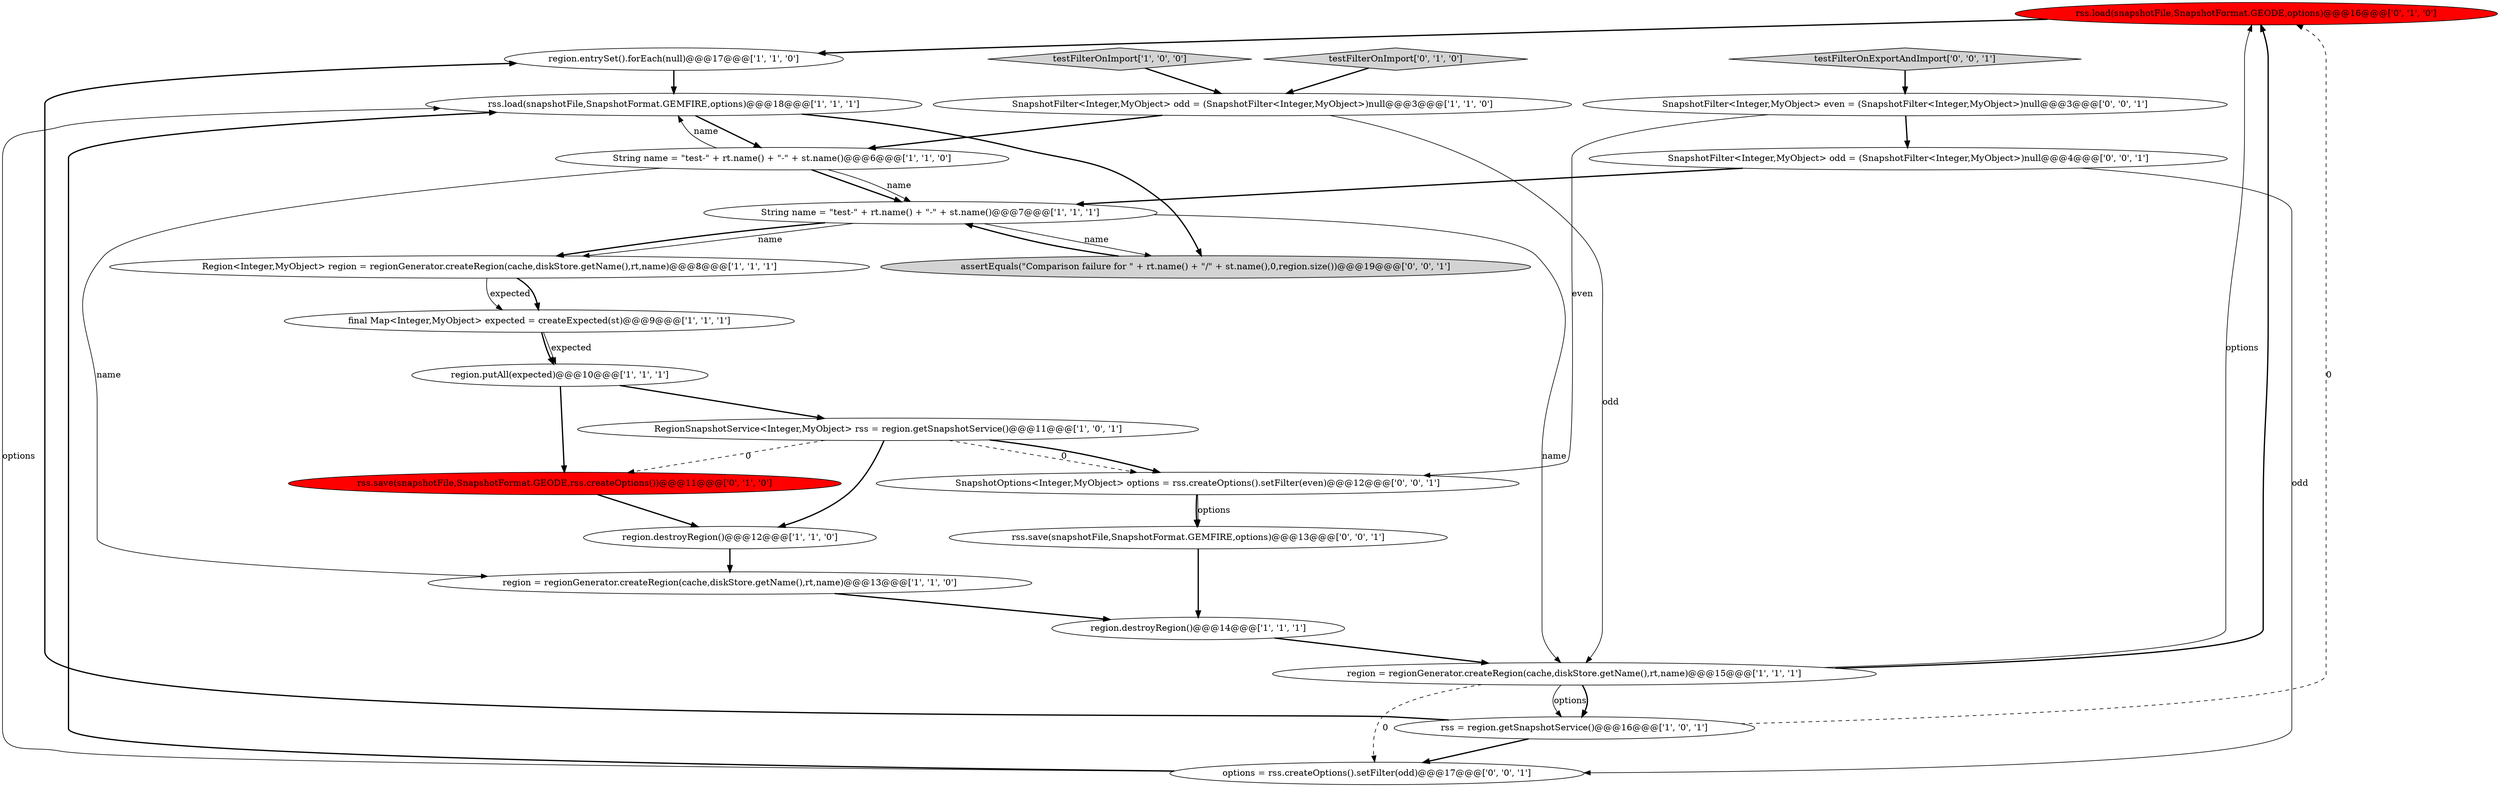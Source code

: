 digraph {
16 [style = filled, label = "rss.load(snapshotFile,SnapshotFormat.GEODE,options)@@@16@@@['0', '1', '0']", fillcolor = red, shape = ellipse image = "AAA1AAABBB2BBB"];
5 [style = filled, label = "String name = \"test-\" + rt.name() + \"-\" + st.name()@@@6@@@['1', '1', '0']", fillcolor = white, shape = ellipse image = "AAA0AAABBB1BBB"];
22 [style = filled, label = "assertEquals(\"Comparison failure for \" + rt.name() + \"/\" + st.name(),0,region.size())@@@19@@@['0', '0', '1']", fillcolor = lightgray, shape = ellipse image = "AAA0AAABBB3BBB"];
0 [style = filled, label = "RegionSnapshotService<Integer,MyObject> rss = region.getSnapshotService()@@@11@@@['1', '0', '1']", fillcolor = white, shape = ellipse image = "AAA0AAABBB1BBB"];
18 [style = filled, label = "testFilterOnExportAndImport['0', '0', '1']", fillcolor = lightgray, shape = diamond image = "AAA0AAABBB3BBB"];
15 [style = filled, label = "rss.save(snapshotFile,SnapshotFormat.GEODE,rss.createOptions())@@@11@@@['0', '1', '0']", fillcolor = red, shape = ellipse image = "AAA1AAABBB2BBB"];
12 [style = filled, label = "region.destroyRegion()@@@12@@@['1', '1', '0']", fillcolor = white, shape = ellipse image = "AAA0AAABBB1BBB"];
11 [style = filled, label = "SnapshotFilter<Integer,MyObject> odd = (SnapshotFilter<Integer,MyObject>)null@@@3@@@['1', '1', '0']", fillcolor = white, shape = ellipse image = "AAA0AAABBB1BBB"];
2 [style = filled, label = "region.entrySet().forEach(null)@@@17@@@['1', '1', '0']", fillcolor = white, shape = ellipse image = "AAA0AAABBB1BBB"];
6 [style = filled, label = "region = regionGenerator.createRegion(cache,diskStore.getName(),rt,name)@@@13@@@['1', '1', '0']", fillcolor = white, shape = ellipse image = "AAA0AAABBB1BBB"];
4 [style = filled, label = "final Map<Integer,MyObject> expected = createExpected(st)@@@9@@@['1', '1', '1']", fillcolor = white, shape = ellipse image = "AAA0AAABBB1BBB"];
1 [style = filled, label = "region = regionGenerator.createRegion(cache,diskStore.getName(),rt,name)@@@15@@@['1', '1', '1']", fillcolor = white, shape = ellipse image = "AAA0AAABBB1BBB"];
23 [style = filled, label = "SnapshotOptions<Integer,MyObject> options = rss.createOptions().setFilter(even)@@@12@@@['0', '0', '1']", fillcolor = white, shape = ellipse image = "AAA0AAABBB3BBB"];
21 [style = filled, label = "rss.save(snapshotFile,SnapshotFormat.GEMFIRE,options)@@@13@@@['0', '0', '1']", fillcolor = white, shape = ellipse image = "AAA0AAABBB3BBB"];
7 [style = filled, label = "testFilterOnImport['1', '0', '0']", fillcolor = lightgray, shape = diamond image = "AAA0AAABBB1BBB"];
13 [style = filled, label = "region.destroyRegion()@@@14@@@['1', '1', '1']", fillcolor = white, shape = ellipse image = "AAA0AAABBB1BBB"];
10 [style = filled, label = "region.putAll(expected)@@@10@@@['1', '1', '1']", fillcolor = white, shape = ellipse image = "AAA0AAABBB1BBB"];
17 [style = filled, label = "testFilterOnImport['0', '1', '0']", fillcolor = lightgray, shape = diamond image = "AAA0AAABBB2BBB"];
24 [style = filled, label = "SnapshotFilter<Integer,MyObject> even = (SnapshotFilter<Integer,MyObject>)null@@@3@@@['0', '0', '1']", fillcolor = white, shape = ellipse image = "AAA0AAABBB3BBB"];
3 [style = filled, label = "String name = \"test-\" + rt.name() + \"-\" + st.name()@@@7@@@['1', '1', '1']", fillcolor = white, shape = ellipse image = "AAA0AAABBB1BBB"];
9 [style = filled, label = "rss = region.getSnapshotService()@@@16@@@['1', '0', '1']", fillcolor = white, shape = ellipse image = "AAA0AAABBB1BBB"];
14 [style = filled, label = "Region<Integer,MyObject> region = regionGenerator.createRegion(cache,diskStore.getName(),rt,name)@@@8@@@['1', '1', '1']", fillcolor = white, shape = ellipse image = "AAA0AAABBB1BBB"];
8 [style = filled, label = "rss.load(snapshotFile,SnapshotFormat.GEMFIRE,options)@@@18@@@['1', '1', '1']", fillcolor = white, shape = ellipse image = "AAA0AAABBB1BBB"];
19 [style = filled, label = "options = rss.createOptions().setFilter(odd)@@@17@@@['0', '0', '1']", fillcolor = white, shape = ellipse image = "AAA0AAABBB3BBB"];
20 [style = filled, label = "SnapshotFilter<Integer,MyObject> odd = (SnapshotFilter<Integer,MyObject>)null@@@4@@@['0', '0', '1']", fillcolor = white, shape = ellipse image = "AAA0AAABBB3BBB"];
5->3 [style = bold, label=""];
4->10 [style = bold, label=""];
1->9 [style = solid, label="options"];
3->22 [style = solid, label="name"];
18->24 [style = bold, label=""];
7->11 [style = bold, label=""];
9->16 [style = dashed, label="0"];
10->15 [style = bold, label=""];
23->21 [style = solid, label="options"];
9->2 [style = bold, label=""];
5->6 [style = solid, label="name"];
1->16 [style = solid, label="options"];
0->23 [style = dashed, label="0"];
0->12 [style = bold, label=""];
3->14 [style = bold, label=""];
1->19 [style = dashed, label="0"];
3->1 [style = solid, label="name"];
4->10 [style = solid, label="expected"];
0->15 [style = dashed, label="0"];
20->3 [style = bold, label=""];
19->8 [style = solid, label="options"];
16->2 [style = bold, label=""];
12->6 [style = bold, label=""];
13->1 [style = bold, label=""];
1->9 [style = bold, label=""];
19->8 [style = bold, label=""];
8->22 [style = bold, label=""];
24->20 [style = bold, label=""];
22->3 [style = bold, label=""];
11->5 [style = bold, label=""];
20->19 [style = solid, label="odd"];
14->4 [style = solid, label="expected"];
24->23 [style = solid, label="even"];
0->23 [style = bold, label=""];
8->5 [style = bold, label=""];
23->21 [style = bold, label=""];
5->8 [style = solid, label="name"];
1->16 [style = bold, label=""];
6->13 [style = bold, label=""];
10->0 [style = bold, label=""];
9->19 [style = bold, label=""];
5->3 [style = solid, label="name"];
15->12 [style = bold, label=""];
11->1 [style = solid, label="odd"];
3->14 [style = solid, label="name"];
2->8 [style = bold, label=""];
21->13 [style = bold, label=""];
14->4 [style = bold, label=""];
17->11 [style = bold, label=""];
}
